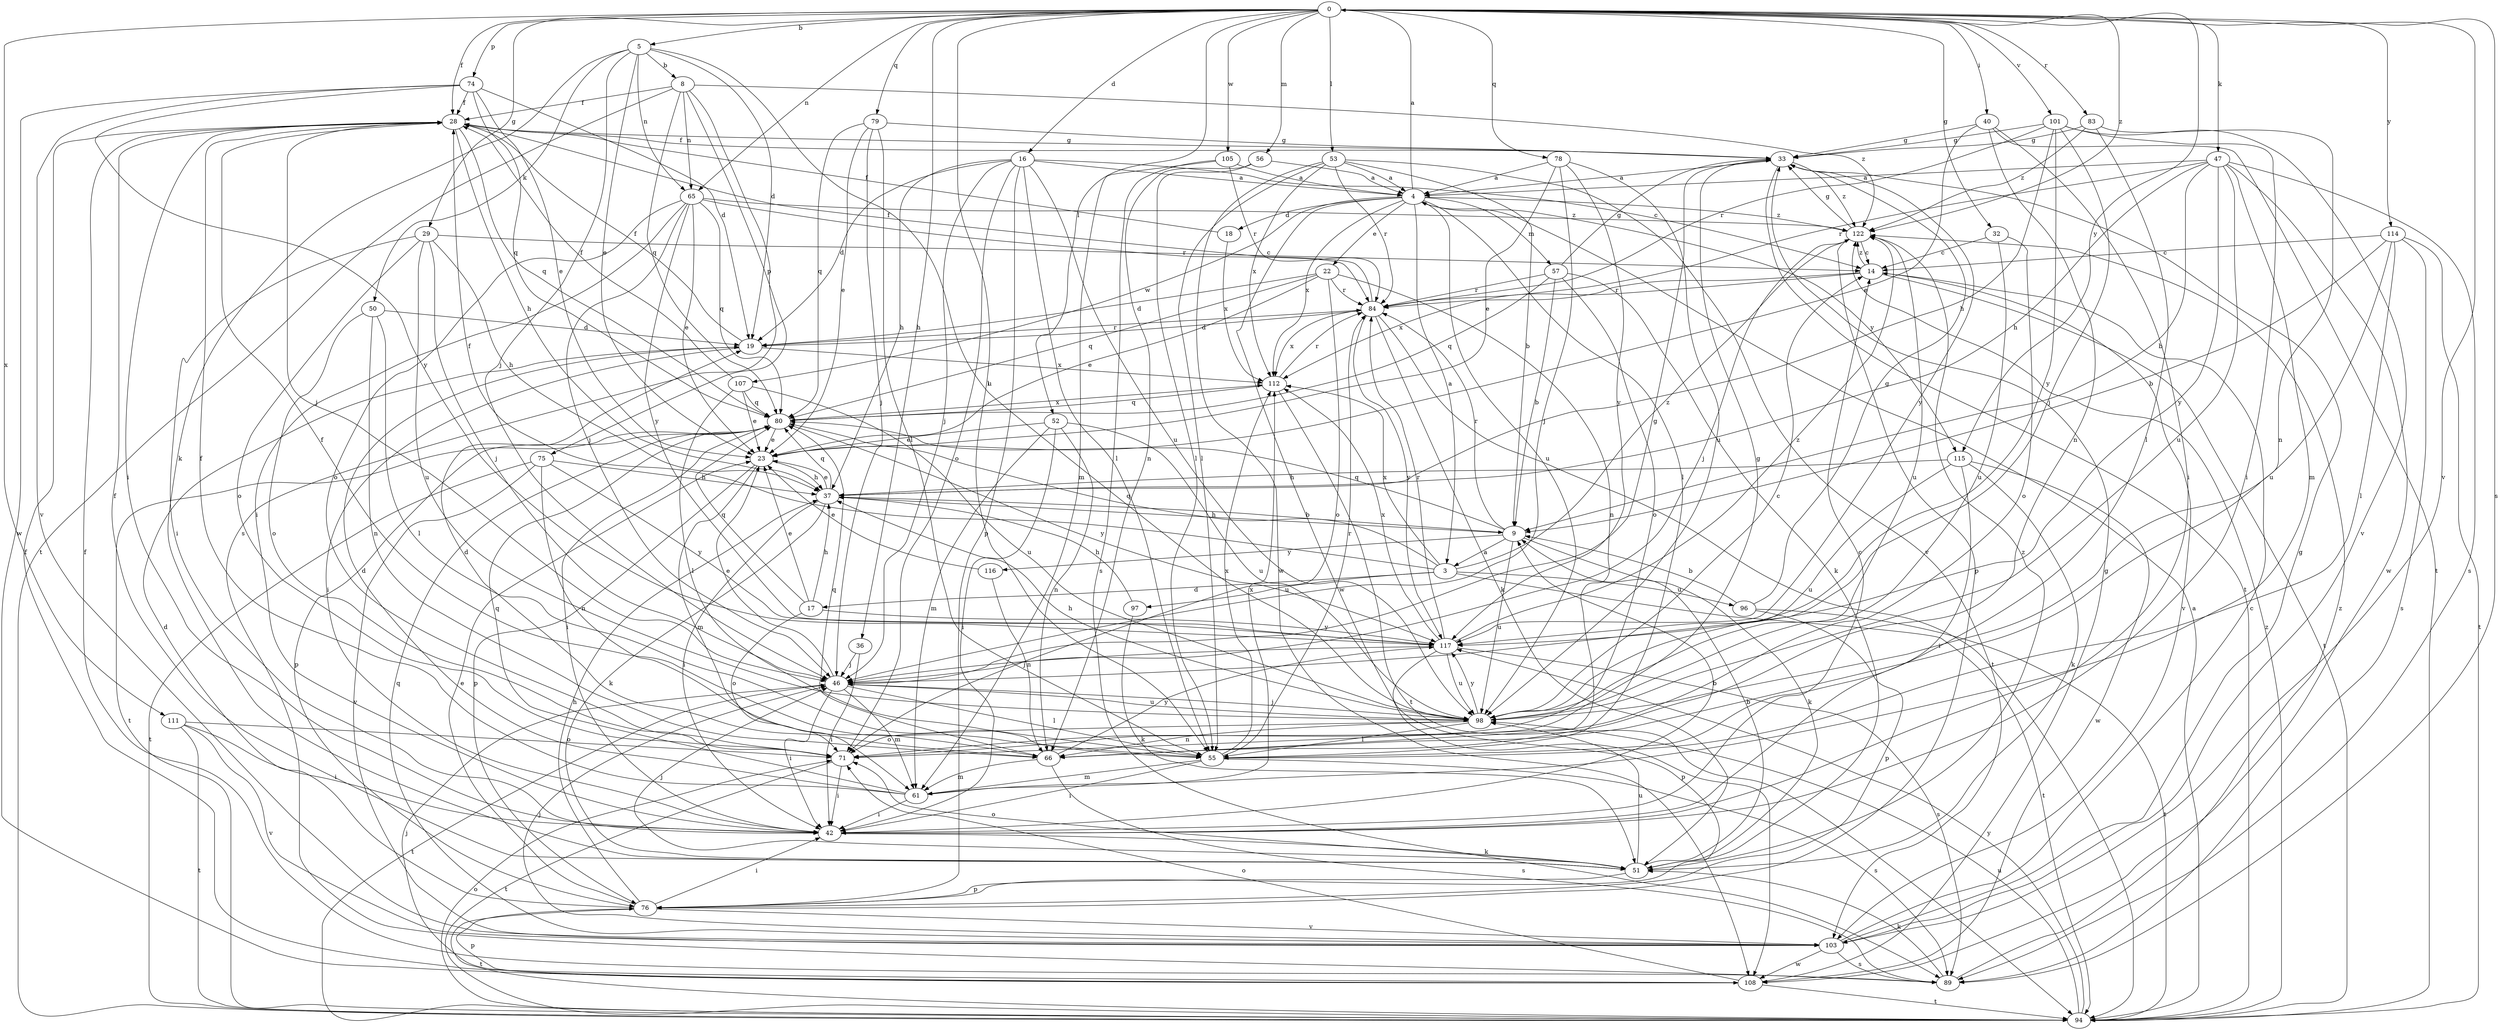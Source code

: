 strict digraph  {
0;
3;
4;
5;
8;
9;
14;
16;
17;
18;
19;
22;
23;
28;
29;
32;
33;
36;
37;
40;
42;
46;
47;
50;
51;
52;
53;
55;
56;
57;
61;
65;
66;
71;
74;
75;
76;
78;
79;
80;
83;
84;
89;
94;
96;
97;
98;
101;
103;
105;
107;
108;
111;
112;
114;
115;
116;
117;
122;
0 -> 5  [label=b];
0 -> 16  [label=d];
0 -> 28  [label=f];
0 -> 29  [label=g];
0 -> 32  [label=g];
0 -> 36  [label=h];
0 -> 40  [label=i];
0 -> 47  [label=k];
0 -> 52  [label=l];
0 -> 53  [label=l];
0 -> 55  [label=l];
0 -> 56  [label=m];
0 -> 65  [label=n];
0 -> 74  [label=p];
0 -> 78  [label=q];
0 -> 79  [label=q];
0 -> 83  [label=r];
0 -> 89  [label=s];
0 -> 101  [label=v];
0 -> 103  [label=v];
0 -> 105  [label=w];
0 -> 111  [label=x];
0 -> 114  [label=y];
0 -> 115  [label=y];
0 -> 122  [label=z];
3 -> 17  [label=d];
3 -> 28  [label=f];
3 -> 80  [label=q];
3 -> 94  [label=t];
3 -> 96  [label=u];
3 -> 97  [label=u];
3 -> 112  [label=x];
3 -> 122  [label=z];
4 -> 0  [label=a];
4 -> 3  [label=a];
4 -> 18  [label=d];
4 -> 22  [label=e];
4 -> 55  [label=l];
4 -> 57  [label=m];
4 -> 98  [label=u];
4 -> 107  [label=w];
4 -> 108  [label=w];
4 -> 112  [label=x];
4 -> 115  [label=y];
4 -> 122  [label=z];
5 -> 8  [label=b];
5 -> 19  [label=d];
5 -> 23  [label=e];
5 -> 46  [label=j];
5 -> 50  [label=k];
5 -> 51  [label=k];
5 -> 65  [label=n];
5 -> 98  [label=u];
8 -> 28  [label=f];
8 -> 65  [label=n];
8 -> 75  [label=p];
8 -> 80  [label=q];
8 -> 89  [label=s];
8 -> 94  [label=t];
8 -> 122  [label=z];
9 -> 3  [label=a];
9 -> 37  [label=h];
9 -> 51  [label=k];
9 -> 80  [label=q];
9 -> 84  [label=r];
9 -> 98  [label=u];
9 -> 116  [label=y];
14 -> 84  [label=r];
14 -> 94  [label=t];
14 -> 103  [label=v];
14 -> 112  [label=x];
14 -> 122  [label=z];
16 -> 4  [label=a];
16 -> 14  [label=c];
16 -> 19  [label=d];
16 -> 37  [label=h];
16 -> 46  [label=j];
16 -> 55  [label=l];
16 -> 71  [label=o];
16 -> 76  [label=p];
16 -> 98  [label=u];
17 -> 23  [label=e];
17 -> 37  [label=h];
17 -> 71  [label=o];
17 -> 80  [label=q];
17 -> 117  [label=y];
18 -> 28  [label=f];
18 -> 112  [label=x];
19 -> 28  [label=f];
19 -> 42  [label=i];
19 -> 84  [label=r];
19 -> 112  [label=x];
22 -> 19  [label=d];
22 -> 23  [label=e];
22 -> 66  [label=n];
22 -> 71  [label=o];
22 -> 80  [label=q];
22 -> 84  [label=r];
23 -> 37  [label=h];
23 -> 61  [label=m];
23 -> 76  [label=p];
28 -> 33  [label=g];
28 -> 37  [label=h];
28 -> 42  [label=i];
28 -> 46  [label=j];
28 -> 80  [label=q];
29 -> 14  [label=c];
29 -> 37  [label=h];
29 -> 42  [label=i];
29 -> 46  [label=j];
29 -> 71  [label=o];
29 -> 98  [label=u];
32 -> 14  [label=c];
32 -> 71  [label=o];
32 -> 98  [label=u];
33 -> 4  [label=a];
33 -> 28  [label=f];
33 -> 94  [label=t];
33 -> 117  [label=y];
33 -> 122  [label=z];
36 -> 42  [label=i];
36 -> 46  [label=j];
37 -> 9  [label=b];
37 -> 23  [label=e];
37 -> 42  [label=i];
37 -> 51  [label=k];
37 -> 80  [label=q];
40 -> 23  [label=e];
40 -> 33  [label=g];
40 -> 42  [label=i];
40 -> 66  [label=n];
40 -> 94  [label=t];
42 -> 9  [label=b];
42 -> 14  [label=c];
42 -> 51  [label=k];
46 -> 23  [label=e];
46 -> 33  [label=g];
46 -> 42  [label=i];
46 -> 55  [label=l];
46 -> 61  [label=m];
46 -> 94  [label=t];
46 -> 98  [label=u];
47 -> 4  [label=a];
47 -> 9  [label=b];
47 -> 37  [label=h];
47 -> 61  [label=m];
47 -> 84  [label=r];
47 -> 89  [label=s];
47 -> 98  [label=u];
47 -> 108  [label=w];
47 -> 117  [label=y];
50 -> 19  [label=d];
50 -> 55  [label=l];
50 -> 66  [label=n];
50 -> 71  [label=o];
51 -> 9  [label=b];
51 -> 28  [label=f];
51 -> 46  [label=j];
51 -> 71  [label=o];
51 -> 76  [label=p];
51 -> 98  [label=u];
51 -> 122  [label=z];
52 -> 23  [label=e];
52 -> 42  [label=i];
52 -> 61  [label=m];
52 -> 66  [label=n];
52 -> 98  [label=u];
53 -> 4  [label=a];
53 -> 9  [label=b];
53 -> 55  [label=l];
53 -> 84  [label=r];
53 -> 103  [label=v];
53 -> 108  [label=w];
53 -> 112  [label=x];
55 -> 28  [label=f];
55 -> 42  [label=i];
55 -> 61  [label=m];
55 -> 84  [label=r];
55 -> 89  [label=s];
55 -> 112  [label=x];
56 -> 4  [label=a];
56 -> 55  [label=l];
56 -> 66  [label=n];
57 -> 9  [label=b];
57 -> 33  [label=g];
57 -> 51  [label=k];
57 -> 71  [label=o];
57 -> 80  [label=q];
57 -> 84  [label=r];
61 -> 19  [label=d];
61 -> 28  [label=f];
61 -> 42  [label=i];
61 -> 80  [label=q];
61 -> 112  [label=x];
65 -> 23  [label=e];
65 -> 42  [label=i];
65 -> 46  [label=j];
65 -> 71  [label=o];
65 -> 80  [label=q];
65 -> 84  [label=r];
65 -> 117  [label=y];
65 -> 122  [label=z];
66 -> 19  [label=d];
66 -> 61  [label=m];
66 -> 80  [label=q];
66 -> 89  [label=s];
66 -> 117  [label=y];
71 -> 33  [label=g];
71 -> 42  [label=i];
71 -> 94  [label=t];
74 -> 19  [label=d];
74 -> 23  [label=e];
74 -> 28  [label=f];
74 -> 80  [label=q];
74 -> 103  [label=v];
74 -> 108  [label=w];
74 -> 117  [label=y];
75 -> 37  [label=h];
75 -> 66  [label=n];
75 -> 94  [label=t];
75 -> 103  [label=v];
75 -> 117  [label=y];
76 -> 19  [label=d];
76 -> 23  [label=e];
76 -> 37  [label=h];
76 -> 42  [label=i];
76 -> 94  [label=t];
76 -> 103  [label=v];
78 -> 4  [label=a];
78 -> 23  [label=e];
78 -> 46  [label=j];
78 -> 98  [label=u];
78 -> 117  [label=y];
79 -> 23  [label=e];
79 -> 33  [label=g];
79 -> 46  [label=j];
79 -> 55  [label=l];
79 -> 80  [label=q];
80 -> 23  [label=e];
80 -> 42  [label=i];
80 -> 76  [label=p];
80 -> 94  [label=t];
80 -> 112  [label=x];
80 -> 117  [label=y];
83 -> 33  [label=g];
83 -> 55  [label=l];
83 -> 66  [label=n];
83 -> 122  [label=z];
84 -> 19  [label=d];
84 -> 28  [label=f];
84 -> 51  [label=k];
84 -> 94  [label=t];
84 -> 112  [label=x];
84 -> 117  [label=y];
89 -> 28  [label=f];
89 -> 51  [label=k];
89 -> 122  [label=z];
94 -> 4  [label=a];
94 -> 71  [label=o];
94 -> 98  [label=u];
94 -> 117  [label=y];
94 -> 122  [label=z];
96 -> 9  [label=b];
96 -> 33  [label=g];
96 -> 76  [label=p];
96 -> 94  [label=t];
97 -> 37  [label=h];
97 -> 51  [label=k];
98 -> 14  [label=c];
98 -> 37  [label=h];
98 -> 46  [label=j];
98 -> 55  [label=l];
98 -> 66  [label=n];
98 -> 71  [label=o];
98 -> 117  [label=y];
101 -> 33  [label=g];
101 -> 37  [label=h];
101 -> 42  [label=i];
101 -> 46  [label=j];
101 -> 84  [label=r];
101 -> 103  [label=v];
101 -> 117  [label=y];
103 -> 14  [label=c];
103 -> 33  [label=g];
103 -> 46  [label=j];
103 -> 80  [label=q];
103 -> 89  [label=s];
103 -> 108  [label=w];
105 -> 4  [label=a];
105 -> 61  [label=m];
105 -> 84  [label=r];
105 -> 89  [label=s];
107 -> 23  [label=e];
107 -> 28  [label=f];
107 -> 55  [label=l];
107 -> 80  [label=q];
107 -> 98  [label=u];
108 -> 28  [label=f];
108 -> 33  [label=g];
108 -> 46  [label=j];
108 -> 71  [label=o];
108 -> 76  [label=p];
108 -> 94  [label=t];
111 -> 42  [label=i];
111 -> 71  [label=o];
111 -> 94  [label=t];
111 -> 103  [label=v];
112 -> 80  [label=q];
112 -> 84  [label=r];
112 -> 94  [label=t];
114 -> 9  [label=b];
114 -> 14  [label=c];
114 -> 55  [label=l];
114 -> 89  [label=s];
114 -> 94  [label=t];
114 -> 98  [label=u];
115 -> 37  [label=h];
115 -> 42  [label=i];
115 -> 51  [label=k];
115 -> 98  [label=u];
115 -> 108  [label=w];
116 -> 23  [label=e];
116 -> 66  [label=n];
117 -> 46  [label=j];
117 -> 76  [label=p];
117 -> 84  [label=r];
117 -> 89  [label=s];
117 -> 98  [label=u];
117 -> 112  [label=x];
117 -> 122  [label=z];
122 -> 14  [label=c];
122 -> 33  [label=g];
122 -> 46  [label=j];
122 -> 76  [label=p];
122 -> 98  [label=u];
}
